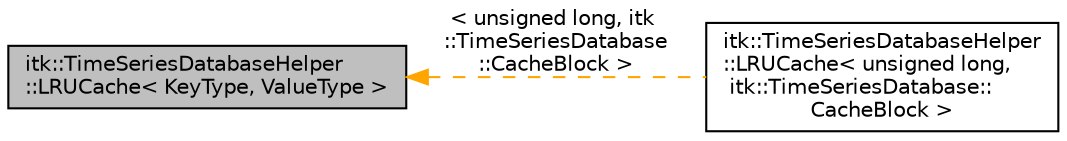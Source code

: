 digraph "itk::TimeSeriesDatabaseHelper::LRUCache&lt; KeyType, ValueType &gt;"
{
  bgcolor="transparent";
  edge [fontname="Helvetica",fontsize="10",labelfontname="Helvetica",labelfontsize="10"];
  node [fontname="Helvetica",fontsize="10",shape=record];
  rankdir="LR";
  Node0 [label="itk::TimeSeriesDatabaseHelper\l::LRUCache\< KeyType, ValueType \>",height=0.2,width=0.4,color="black", fillcolor="grey75", style="filled", fontcolor="black"];
  Node0 -> Node1 [dir="back",color="orange",fontsize="10",style="dashed",label=" \< unsigned long, itk\l::TimeSeriesDatabase\l::CacheBlock \>" ,fontname="Helvetica"];
  Node1 [label="itk::TimeSeriesDatabaseHelper\l::LRUCache\< unsigned long,\l itk::TimeSeriesDatabase::\lCacheBlock \>",height=0.2,width=0.4,color="black",URL="$classitk_1_1TimeSeriesDatabaseHelper_1_1LRUCache.html"];
}
